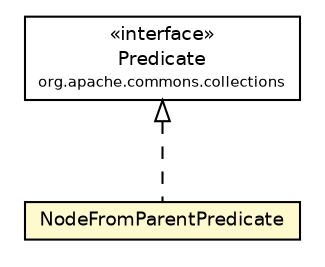 #!/usr/local/bin/dot
#
# Class diagram 
# Generated by UmlGraph version 4.6 (http://www.spinellis.gr/sw/umlgraph)
#

digraph G {
	edge [fontname="Helvetica",fontsize=10,labelfontname="Helvetica",labelfontsize=10];
	node [fontname="Helvetica",fontsize=10,shape=plaintext];
	// org.apache.maven.archiva.dependency.graph.functors.NodeFromParentPredicate
	c128321 [label=<<table border="0" cellborder="1" cellspacing="0" cellpadding="2" port="p" bgcolor="lemonChiffon" href="./NodeFromParentPredicate.html">
		<tr><td><table border="0" cellspacing="0" cellpadding="1">
			<tr><td> NodeFromParentPredicate </td></tr>
		</table></td></tr>
		</table>>, fontname="Helvetica", fontcolor="black", fontsize=9.0];
	//org.apache.maven.archiva.dependency.graph.functors.NodeFromParentPredicate implements org.apache.commons.collections.Predicate
	c128426:p -> c128321:p [dir=back,arrowtail=empty,style=dashed];
	// org.apache.commons.collections.Predicate
	c128426 [label=<<table border="0" cellborder="1" cellspacing="0" cellpadding="2" port="p" href="http://java.sun.com/j2se/1.4.2/docs/api/org/apache/commons/collections/Predicate.html">
		<tr><td><table border="0" cellspacing="0" cellpadding="1">
			<tr><td> &laquo;interface&raquo; </td></tr>
			<tr><td> Predicate </td></tr>
			<tr><td><font point-size="7.0"> org.apache.commons.collections </font></td></tr>
		</table></td></tr>
		</table>>, fontname="Helvetica", fontcolor="black", fontsize=9.0];
}

